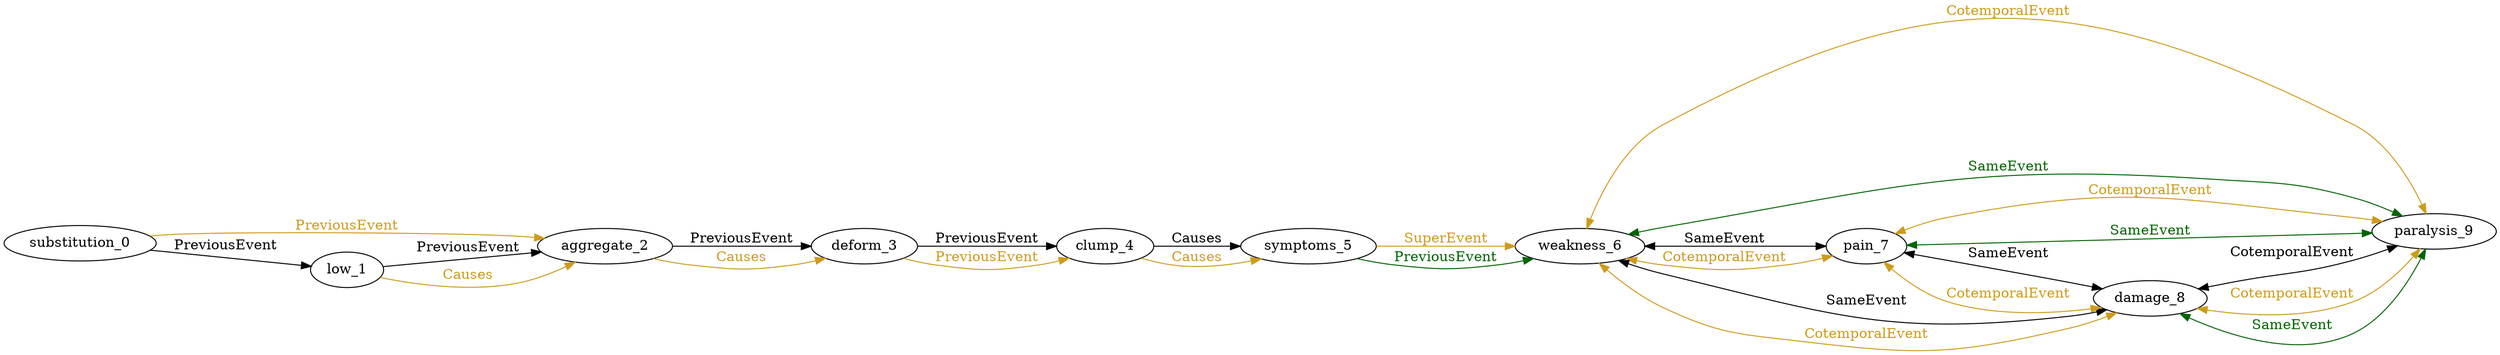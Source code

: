digraph finite_state_machine { 
	rankdir=LR;
	size="50,50";
node0 [label = "substitution_0"]
node1 [label = "low_1"]
node2 [label = "aggregate_2"]
node3 [label = "deform_3"]
node4 [label = "clump_4"]
node5 [label = "symptoms_5"]
node6 [label = "weakness_6"]
node7 [label = "pain_7"]
node8 [label = "damage_8"]
node9 [label = "paralysis_9"]
node0 -> node1 [ label = "PreviousEvent" fontcolor="black"  color = "Black"];
node0 -> node2 [ label = "PreviousEvent" fontcolor="goldenrod3"  color = "goldenrod3"];
node1 -> node2 [ label = "PreviousEvent" fontcolor="black"  color = "Black"];
node1 -> node2 [ label = "Causes" fontcolor="goldenrod3"  color = "goldenrod3"];
node2 -> node3 [ label = "PreviousEvent" fontcolor="black"  color = "Black"];
node2 -> node3 [ label = "Causes" fontcolor="goldenrod3"  color = "goldenrod3"];
node3 -> node4 [ label = "PreviousEvent" fontcolor="black"  color = "Black"];
node3 -> node4 [ label = "PreviousEvent" fontcolor="goldenrod3"  color = "goldenrod3"];
node4 -> node5 [ label = "Causes" fontcolor="black"  color = "Black"];
node4 -> node5 [ label = "Causes" fontcolor="goldenrod3"  color = "goldenrod3"];
node5 -> node6 [ label = "SuperEvent" fontcolor="goldenrod3"  color = "goldenrod3"];
node6 -> node7 [ label = "SameEvent" fontcolor="black" dir = "both" color = "Black"];
node6 -> node7 [ label = "CotemporalEvent" fontcolor="goldenrod3" dir = "both" color = "goldenrod3"];
node6 -> node8 [ label = "SameEvent" fontcolor="black" dir = "both" color = "Black"];
node6 -> node8 [ label = "CotemporalEvent" fontcolor="goldenrod3" dir = "both" color = "goldenrod3"];
node6 -> node9 [ label = "CotemporalEvent" fontcolor="goldenrod3" dir = "both" color = "goldenrod3"];
node7 -> node8 [ label = "SameEvent" fontcolor="black" dir = "both" color = "Black"];
node7 -> node8 [ label = "CotemporalEvent" fontcolor="goldenrod3" dir = "both" color = "goldenrod3"];
node7 -> node9 [ label = "CotemporalEvent" fontcolor="goldenrod3" dir = "both" color = "goldenrod3"];
node8 -> node9 [ label = "CotemporalEvent" fontcolor="black" dir = "both" color = "Black"];
node8 -> node9 [ label = "CotemporalEvent" fontcolor="goldenrod3" dir = "both" color = "goldenrod3"];
node6 -> node9 [ label = "SameEvent" fontcolor="darkgreen" dir = "both" color = "darkgreen"];
node8 -> node9 [ label = "SameEvent" fontcolor="darkgreen" dir = "both" color = "darkgreen"];
node5 -> node6 [ label = "PreviousEvent" fontcolor="darkgreen"  color = "darkgreen"];
node7 -> node9 [ label = "SameEvent" fontcolor="darkgreen" dir = "both" color = "darkgreen"];
}